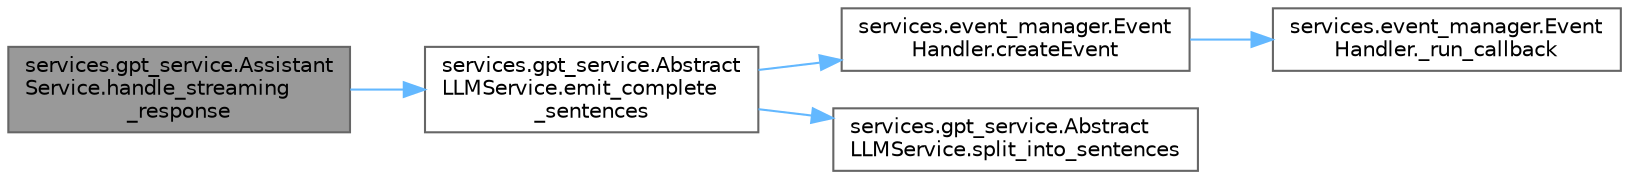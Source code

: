 digraph "services.gpt_service.AssistantService.handle_streaming_response"
{
 // LATEX_PDF_SIZE
  bgcolor="transparent";
  edge [fontname=Helvetica,fontsize=10,labelfontname=Helvetica,labelfontsize=10];
  node [fontname=Helvetica,fontsize=10,shape=box,height=0.2,width=0.4];
  rankdir="LR";
  Node1 [id="Node000001",label="services.gpt_service.Assistant\lService.handle_streaming\l_response",height=0.2,width=0.4,color="gray40", fillcolor="grey60", style="filled", fontcolor="black",tooltip=" "];
  Node1 -> Node2 [id="edge1_Node000001_Node000002",color="steelblue1",style="solid",tooltip=" "];
  Node2 [id="Node000002",label="services.gpt_service.Abstract\lLLMService.emit_complete\l_sentences",height=0.2,width=0.4,color="grey40", fillcolor="white", style="filled",URL="$classservices_1_1gpt__service_1_1_abstract_l_l_m_service.html#aea094f3cafaecafd3f0b46807677f7d4",tooltip=" "];
  Node2 -> Node3 [id="edge2_Node000002_Node000003",color="steelblue1",style="solid",tooltip=" "];
  Node3 [id="Node000003",label="services.event_manager.Event\lHandler.createEvent",height=0.2,width=0.4,color="grey40", fillcolor="white", style="filled",URL="$classservices_1_1event__manager_1_1_event_handler.html#a9e72648f3b7479a0e7c97cfe2205e66d",tooltip=" "];
  Node3 -> Node4 [id="edge3_Node000003_Node000004",color="steelblue1",style="solid",tooltip=" "];
  Node4 [id="Node000004",label="services.event_manager.Event\lHandler._run_callback",height=0.2,width=0.4,color="grey40", fillcolor="white", style="filled",URL="$classservices_1_1event__manager_1_1_event_handler.html#ae34fa03d44ee56a877377973118e3f30",tooltip=" "];
  Node2 -> Node5 [id="edge4_Node000002_Node000005",color="steelblue1",style="solid",tooltip=" "];
  Node5 [id="Node000005",label="services.gpt_service.Abstract\lLLMService.split_into_sentences",height=0.2,width=0.4,color="grey40", fillcolor="white", style="filled",URL="$classservices_1_1gpt__service_1_1_abstract_l_l_m_service.html#abde1f61881880acf7215bb6641f59355",tooltip=" "];
}
